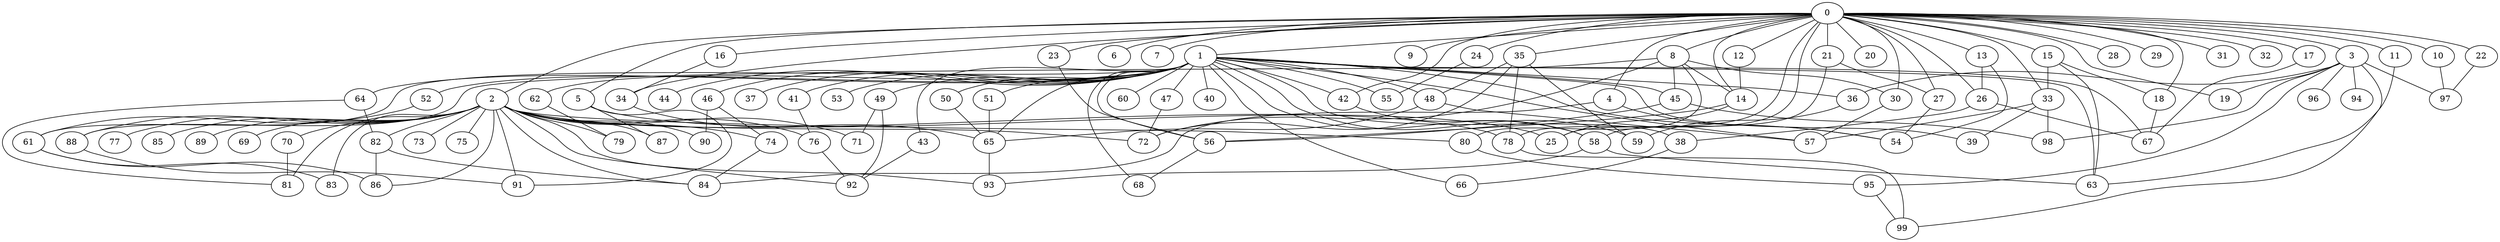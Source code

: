 
graph graphname {
    0 -- 1
0 -- 2
0 -- 3
0 -- 4
0 -- 5
0 -- 6
0 -- 7
0 -- 8
0 -- 9
0 -- 10
0 -- 11
0 -- 12
0 -- 13
0 -- 14
0 -- 15
0 -- 16
0 -- 17
0 -- 18
0 -- 19
0 -- 20
0 -- 21
0 -- 22
0 -- 23
0 -- 24
0 -- 25
0 -- 26
0 -- 27
0 -- 28
0 -- 29
0 -- 30
0 -- 31
0 -- 32
0 -- 33
0 -- 34
0 -- 35
0 -- 42
0 -- 78
1 -- 36
1 -- 37
1 -- 38
1 -- 39
1 -- 40
1 -- 41
1 -- 42
1 -- 43
1 -- 44
1 -- 45
1 -- 46
1 -- 47
1 -- 48
1 -- 49
1 -- 50
1 -- 51
1 -- 52
1 -- 53
1 -- 54
1 -- 55
1 -- 56
1 -- 57
1 -- 58
1 -- 59
1 -- 60
1 -- 61
1 -- 62
1 -- 63
1 -- 64
1 -- 65
1 -- 66
1 -- 67
1 -- 68
2 -- 69
2 -- 70
2 -- 71
2 -- 72
2 -- 73
2 -- 74
2 -- 75
2 -- 76
2 -- 77
2 -- 78
2 -- 79
2 -- 80
2 -- 81
2 -- 82
2 -- 83
2 -- 84
2 -- 85
2 -- 86
2 -- 87
2 -- 88
2 -- 89
2 -- 90
2 -- 91
2 -- 92
2 -- 93
3 -- 96
3 -- 98
3 -- 99
3 -- 97
3 -- 94
3 -- 95
3 -- 19
3 -- 36
4 -- 84
4 -- 54
5 -- 87
5 -- 25
5 -- 91
8 -- 14
8 -- 45
8 -- 72
8 -- 30
8 -- 88
8 -- 80
10 -- 97
11 -- 63
12 -- 14
13 -- 26
13 -- 54
14 -- 56
14 -- 25
15 -- 33
15 -- 18
15 -- 63
16 -- 34
17 -- 67
18 -- 67
21 -- 27
21 -- 58
22 -- 97
23 -- 56
24 -- 55
26 -- 67
26 -- 38
27 -- 54
30 -- 57
33 -- 98
33 -- 39
33 -- 57
34 -- 65
35 -- 72
35 -- 48
35 -- 59
35 -- 78
36 -- 59
38 -- 66
41 -- 76
42 -- 58
43 -- 92
45 -- 98
45 -- 56
46 -- 90
46 -- 74
47 -- 72
48 -- 57
48 -- 65
49 -- 92
49 -- 71
50 -- 65
51 -- 65
52 -- 61
56 -- 68
58 -- 93
58 -- 63
61 -- 86
61 -- 83
62 -- 79
64 -- 81
64 -- 82
65 -- 93
70 -- 81
74 -- 84
76 -- 92
78 -- 99
80 -- 95
82 -- 86
82 -- 84
88 -- 91
95 -- 99

}

